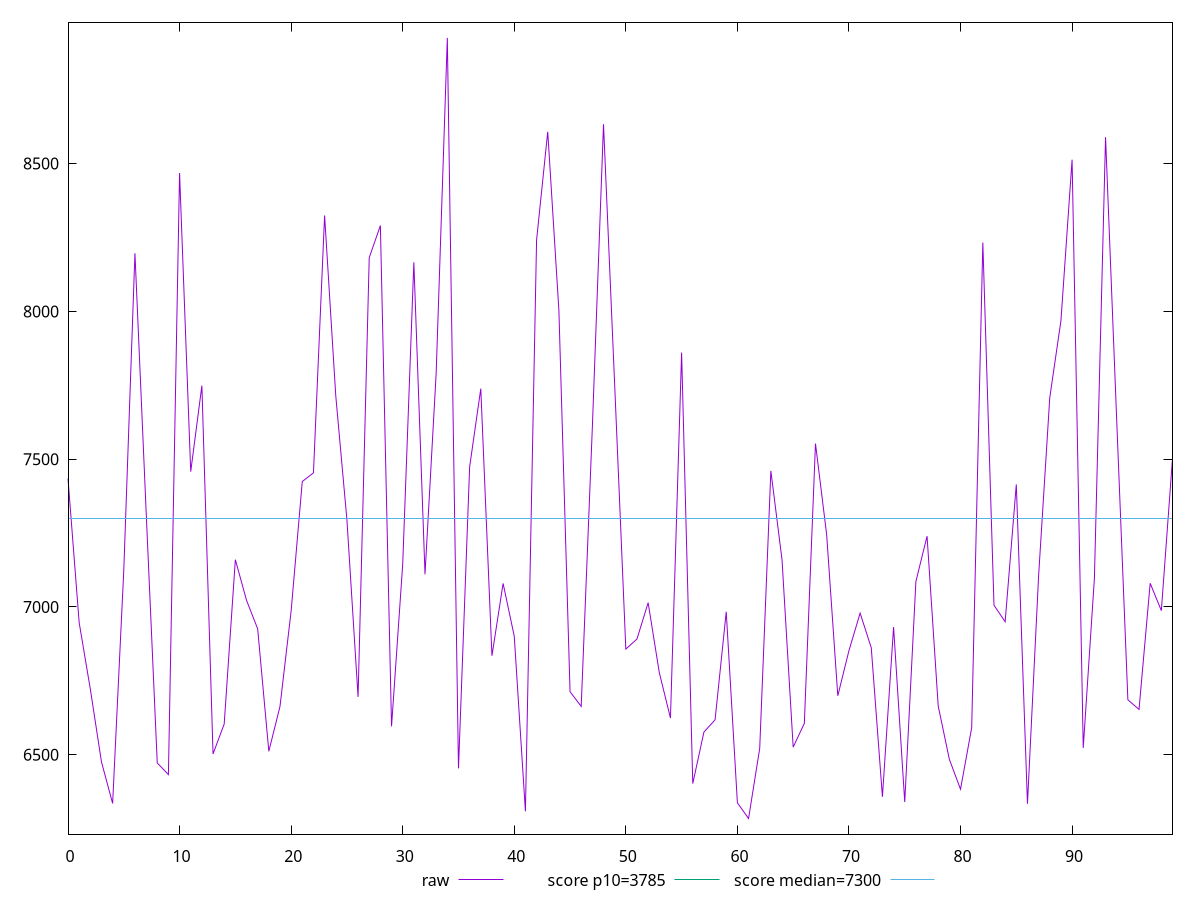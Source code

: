reset

$raw <<EOF
0 7434.306
1 6947.154499999999
2 6722.0244999999995
3 6475.7055
4 6335.2570000000005
5 7123.967000000001
6 8196.884999999998
7 7325.885
8 6472.071000000001
9 6432.843000000001
10 8468.121500000001
11 7457.753999999999
12 7748.785
13 6502.698
14 6603.792000000001
15 7159.847000000002
16 7022.5795
17 6926.006000000001
18 6511.524
19 6663.1926
20 6986.249
21 7424.508999999999
22 7453.618
23 8324.493499999997
24 7714.889000000001
25 7295.108
26 6695.482999999998
27 8181.748999999999
28 8290.236
29 6596.172999999999
30 7143.4725
31 8165.987000000001
32 7110.405999999999
33 7790.4169999999995
34 8925.287
35 6453.880499999999
36 7473.929
37 7738.579999999998
38 6834.8825
39 7079.622000000001
40 6900.735500000001
41 6308.404
42 8241.11
43 8607.607
44 8003.639999999999
45 6713.1990000000005
46 6663.5605
47 7608.596
48 8633.267
49 7751.593000000001
50 6857.524500000001
51 6891.601000000001
52 7014.397499999999
53 6777.933499999999
54 6624.178
55 7860.473999999999
56 6402.389999999999
57 6576.5282
58 6618.237499999999
59 6983.7080000000005
60 6337.342
61 6284.133999999999
62 6521.2840000000015
63 7460.48
64 7159.693
65 6525.643000000002
66 6606.08
67 7552.618000000001
68 7244.858
69 6699.441000000001
70 6852.287
71 6979.102999999999
72 6861.775
73 6357.6875
74 6931.956000000001
75 6339.891500000001
76 7086.162499999999
77 7239.522999999999
78 6664.695500000001
79 6484.236999999999
80 6383.148999999999
81 6591.360000000001
82 8232.9395
83 7005.7675
84 6949.977999999999
85 7414.447
86 6333.997000000001
87 7105.744999999999
88 7708.422
89 7968.285500000001
90 8513.304000000002
91 6523.0285
92 7097.029000000001
93 8589.604
94 7631.0689999999995
95 6685.768
96 6653.325000000001
97 7080.1425
98 6987.502999999999
99 7501.990999999999
EOF

set key outside below
set xrange [0:99]
set yrange [6231.310939999999:8978.11006]
set trange [6231.310939999999:8978.11006]
set terminal svg size 640, 500 enhanced background rgb 'white'
set output "report_00015_2021-02-09T16-11-33.973Z/interactive/samples/pages+cached+noadtech+nomedia/raw/values.svg"

plot $raw title "raw" with line, \
     3785 title "score p10=3785", \
     7300 title "score median=7300"

reset
